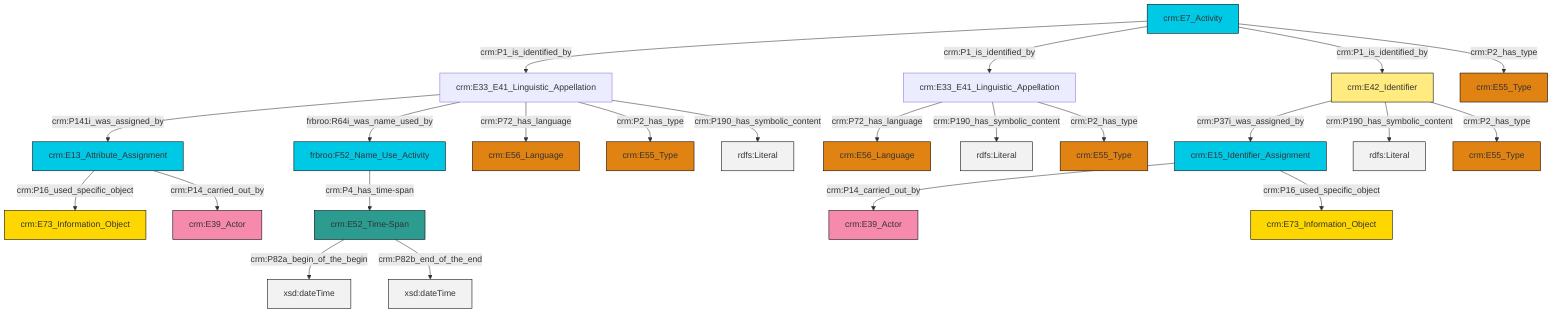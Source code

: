 graph TD
classDef Literal fill:#f2f2f2,stroke:#000000;
classDef CRM_Entity fill:#FFFFFF,stroke:#000000;
classDef Temporal_Entity fill:#00C9E6, stroke:#000000;
classDef Type fill:#E18312, stroke:#000000;
classDef Time-Span fill:#2C9C91, stroke:#000000;
classDef Appellation fill:#FFEB7F, stroke:#000000;
classDef Place fill:#008836, stroke:#000000;
classDef Persistent_Item fill:#B266B2, stroke:#000000;
classDef Conceptual_Object fill:#FFD700, stroke:#000000;
classDef Physical_Thing fill:#D2B48C, stroke:#000000;
classDef Actor fill:#f58aad, stroke:#000000;
classDef PC_Classes fill:#4ce600, stroke:#000000;
classDef Multi fill:#cccccc,stroke:#000000;

6["crm:E13_Attribute_Assignment"]:::Temporal_Entity -->|crm:P16_used_specific_object| 7["crm:E73_Information_Object"]:::Conceptual_Object
8["crm:E33_E41_Linguistic_Appellation"]:::Default -->|crm:P72_has_language| 9["crm:E56_Language"]:::Type
8["crm:E33_E41_Linguistic_Appellation"]:::Default -->|crm:P190_has_symbolic_content| 12[rdfs:Literal]:::Literal
13["crm:E15_Identifier_Assignment"]:::Temporal_Entity -->|crm:P14_carried_out_by| 0["crm:E39_Actor"]:::Actor
14["crm:E7_Activity"]:::Temporal_Entity -->|crm:P1_is_identified_by| 15["crm:E33_E41_Linguistic_Appellation"]:::Default
16["crm:E42_Identifier"]:::Appellation -->|crm:P37i_was_assigned_by| 13["crm:E15_Identifier_Assignment"]:::Temporal_Entity
14["crm:E7_Activity"]:::Temporal_Entity -->|crm:P1_is_identified_by| 8["crm:E33_E41_Linguistic_Appellation"]:::Default
17["crm:E52_Time-Span"]:::Time-Span -->|crm:P82a_begin_of_the_begin| 18[xsd:dateTime]:::Literal
15["crm:E33_E41_Linguistic_Appellation"]:::Default -->|crm:P141i_was_assigned_by| 6["crm:E13_Attribute_Assignment"]:::Temporal_Entity
16["crm:E42_Identifier"]:::Appellation -->|crm:P190_has_symbolic_content| 19[rdfs:Literal]:::Literal
15["crm:E33_E41_Linguistic_Appellation"]:::Default -->|frbroo:R64i_was_name_used_by| 22["frbroo:F52_Name_Use_Activity"]:::Temporal_Entity
15["crm:E33_E41_Linguistic_Appellation"]:::Default -->|crm:P72_has_language| 23["crm:E56_Language"]:::Type
13["crm:E15_Identifier_Assignment"]:::Temporal_Entity -->|crm:P16_used_specific_object| 24["crm:E73_Information_Object"]:::Conceptual_Object
22["frbroo:F52_Name_Use_Activity"]:::Temporal_Entity -->|crm:P4_has_time-span| 17["crm:E52_Time-Span"]:::Time-Span
14["crm:E7_Activity"]:::Temporal_Entity -->|crm:P1_is_identified_by| 16["crm:E42_Identifier"]:::Appellation
16["crm:E42_Identifier"]:::Appellation -->|crm:P2_has_type| 10["crm:E55_Type"]:::Type
6["crm:E13_Attribute_Assignment"]:::Temporal_Entity -->|crm:P14_carried_out_by| 26["crm:E39_Actor"]:::Actor
15["crm:E33_E41_Linguistic_Appellation"]:::Default -->|crm:P2_has_type| 31["crm:E55_Type"]:::Type
8["crm:E33_E41_Linguistic_Appellation"]:::Default -->|crm:P2_has_type| 2["crm:E55_Type"]:::Type
14["crm:E7_Activity"]:::Temporal_Entity -->|crm:P2_has_type| 4["crm:E55_Type"]:::Type
15["crm:E33_E41_Linguistic_Appellation"]:::Default -->|crm:P190_has_symbolic_content| 39[rdfs:Literal]:::Literal
17["crm:E52_Time-Span"]:::Time-Span -->|crm:P82b_end_of_the_end| 40[xsd:dateTime]:::Literal
